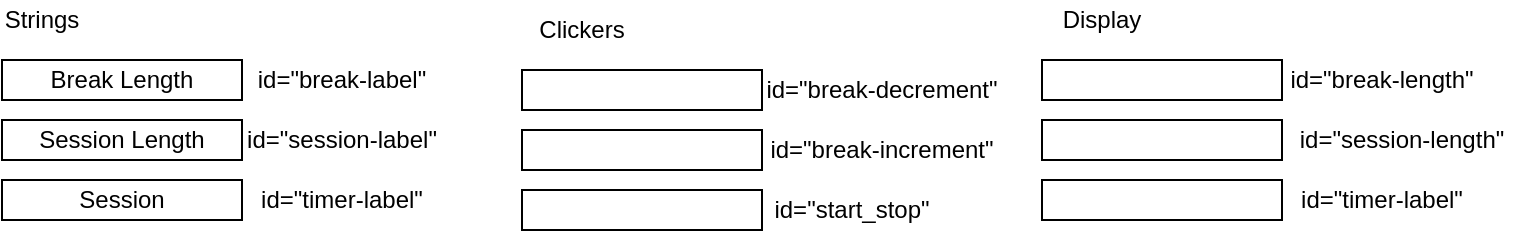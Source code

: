<mxfile version="12.2.3" type="device" pages="1"><diagram id="JbFxekCBmRP1HcZmun0_" name="Page-1"><mxGraphModel dx="854" dy="2810" grid="1" gridSize="10" guides="1" tooltips="1" connect="1" arrows="1" fold="1" page="1" pageScale="1" pageWidth="827" pageHeight="1169" math="0" shadow="0"><root><mxCell id="0"/><mxCell id="1" parent="0"/><mxCell id="HjnNX1-bkvKPkdtCxY1I-1" value="Strings" style="text;html=1;strokeColor=none;fillColor=none;align=center;verticalAlign=middle;whiteSpace=wrap;rounded=0;" vertex="1" parent="1"><mxGeometry x="10" y="-1610" width="40" height="20" as="geometry"/></mxCell><mxCell id="HjnNX1-bkvKPkdtCxY1I-2" value="Break Length" style="rounded=0;whiteSpace=wrap;html=1;" vertex="1" parent="1"><mxGeometry x="10" y="-1580" width="120" height="20" as="geometry"/></mxCell><mxCell id="HjnNX1-bkvKPkdtCxY1I-3" value="Session Length" style="rounded=0;whiteSpace=wrap;html=1;" vertex="1" parent="1"><mxGeometry x="10" y="-1550" width="120" height="20" as="geometry"/></mxCell><mxCell id="HjnNX1-bkvKPkdtCxY1I-4" value="Session" style="rounded=0;whiteSpace=wrap;html=1;" vertex="1" parent="1"><mxGeometry x="10" y="-1520" width="120" height="20" as="geometry"/></mxCell><mxCell id="HjnNX1-bkvKPkdtCxY1I-5" value="id=&quot;break-label&quot;" style="text;html=1;strokeColor=none;fillColor=none;align=center;verticalAlign=middle;whiteSpace=wrap;rounded=0;" vertex="1" parent="1"><mxGeometry x="130" y="-1580" width="100" height="20" as="geometry"/></mxCell><mxCell id="HjnNX1-bkvKPkdtCxY1I-8" value="id=&quot;session-label&quot;" style="text;html=1;strokeColor=none;fillColor=none;align=center;verticalAlign=middle;whiteSpace=wrap;rounded=0;" vertex="1" parent="1"><mxGeometry x="130" y="-1550" width="100" height="20" as="geometry"/></mxCell><mxCell id="HjnNX1-bkvKPkdtCxY1I-9" value="id=&quot;timer-label&quot;" style="text;html=1;strokeColor=none;fillColor=none;align=center;verticalAlign=middle;whiteSpace=wrap;rounded=0;" vertex="1" parent="1"><mxGeometry x="130" y="-1520" width="100" height="20" as="geometry"/></mxCell><mxCell id="HjnNX1-bkvKPkdtCxY1I-10" value="Clickers" style="text;html=1;strokeColor=none;fillColor=none;align=center;verticalAlign=middle;whiteSpace=wrap;rounded=0;" vertex="1" parent="1"><mxGeometry x="270" y="-1605" width="60" height="20" as="geometry"/></mxCell><mxCell id="HjnNX1-bkvKPkdtCxY1I-11" value="" style="rounded=0;whiteSpace=wrap;html=1;" vertex="1" parent="1"><mxGeometry x="270" y="-1575" width="120" height="20" as="geometry"/></mxCell><mxCell id="HjnNX1-bkvKPkdtCxY1I-12" value="" style="rounded=0;whiteSpace=wrap;html=1;" vertex="1" parent="1"><mxGeometry x="270" y="-1545" width="120" height="20" as="geometry"/></mxCell><mxCell id="HjnNX1-bkvKPkdtCxY1I-13" value="" style="rounded=0;whiteSpace=wrap;html=1;" vertex="1" parent="1"><mxGeometry x="270" y="-1515" width="120" height="20" as="geometry"/></mxCell><mxCell id="HjnNX1-bkvKPkdtCxY1I-14" value="id=&quot;break-decrement&quot;" style="text;html=1;strokeColor=none;fillColor=none;align=center;verticalAlign=middle;whiteSpace=wrap;rounded=0;" vertex="1" parent="1"><mxGeometry x="385" y="-1575" width="130" height="20" as="geometry"/></mxCell><mxCell id="HjnNX1-bkvKPkdtCxY1I-15" value="id=&quot;break-increment&quot;" style="text;html=1;strokeColor=none;fillColor=none;align=center;verticalAlign=middle;whiteSpace=wrap;rounded=0;" vertex="1" parent="1"><mxGeometry x="390" y="-1545" width="120" height="20" as="geometry"/></mxCell><mxCell id="HjnNX1-bkvKPkdtCxY1I-16" value="id=&quot;start_stop&quot;" style="text;html=1;strokeColor=none;fillColor=none;align=center;verticalAlign=middle;whiteSpace=wrap;rounded=0;" vertex="1" parent="1"><mxGeometry x="385" y="-1515" width="100" height="20" as="geometry"/></mxCell><mxCell id="HjnNX1-bkvKPkdtCxY1I-17" value="Display" style="text;html=1;strokeColor=none;fillColor=none;align=center;verticalAlign=middle;whiteSpace=wrap;rounded=0;" vertex="1" parent="1"><mxGeometry x="530" y="-1610" width="60" height="20" as="geometry"/></mxCell><mxCell id="HjnNX1-bkvKPkdtCxY1I-18" value="" style="rounded=0;whiteSpace=wrap;html=1;" vertex="1" parent="1"><mxGeometry x="530" y="-1580" width="120" height="20" as="geometry"/></mxCell><mxCell id="HjnNX1-bkvKPkdtCxY1I-19" value="" style="rounded=0;whiteSpace=wrap;html=1;" vertex="1" parent="1"><mxGeometry x="530" y="-1550" width="120" height="20" as="geometry"/></mxCell><mxCell id="HjnNX1-bkvKPkdtCxY1I-20" value="" style="rounded=0;whiteSpace=wrap;html=1;" vertex="1" parent="1"><mxGeometry x="530" y="-1520" width="120" height="20" as="geometry"/></mxCell><mxCell id="HjnNX1-bkvKPkdtCxY1I-21" value="id=&quot;break-length&quot;" style="text;html=1;strokeColor=none;fillColor=none;align=center;verticalAlign=middle;whiteSpace=wrap;rounded=0;" vertex="1" parent="1"><mxGeometry x="635" y="-1580" width="130" height="20" as="geometry"/></mxCell><mxCell id="HjnNX1-bkvKPkdtCxY1I-22" value="id=&quot;session-length&quot;" style="text;html=1;strokeColor=none;fillColor=none;align=center;verticalAlign=middle;whiteSpace=wrap;rounded=0;" vertex="1" parent="1"><mxGeometry x="650" y="-1550" width="120" height="20" as="geometry"/></mxCell><mxCell id="HjnNX1-bkvKPkdtCxY1I-23" value="id=&quot;timer-label&quot;" style="text;html=1;strokeColor=none;fillColor=none;align=center;verticalAlign=middle;whiteSpace=wrap;rounded=0;" vertex="1" parent="1"><mxGeometry x="650" y="-1520" width="100" height="20" as="geometry"/></mxCell></root></mxGraphModel></diagram></mxfile>